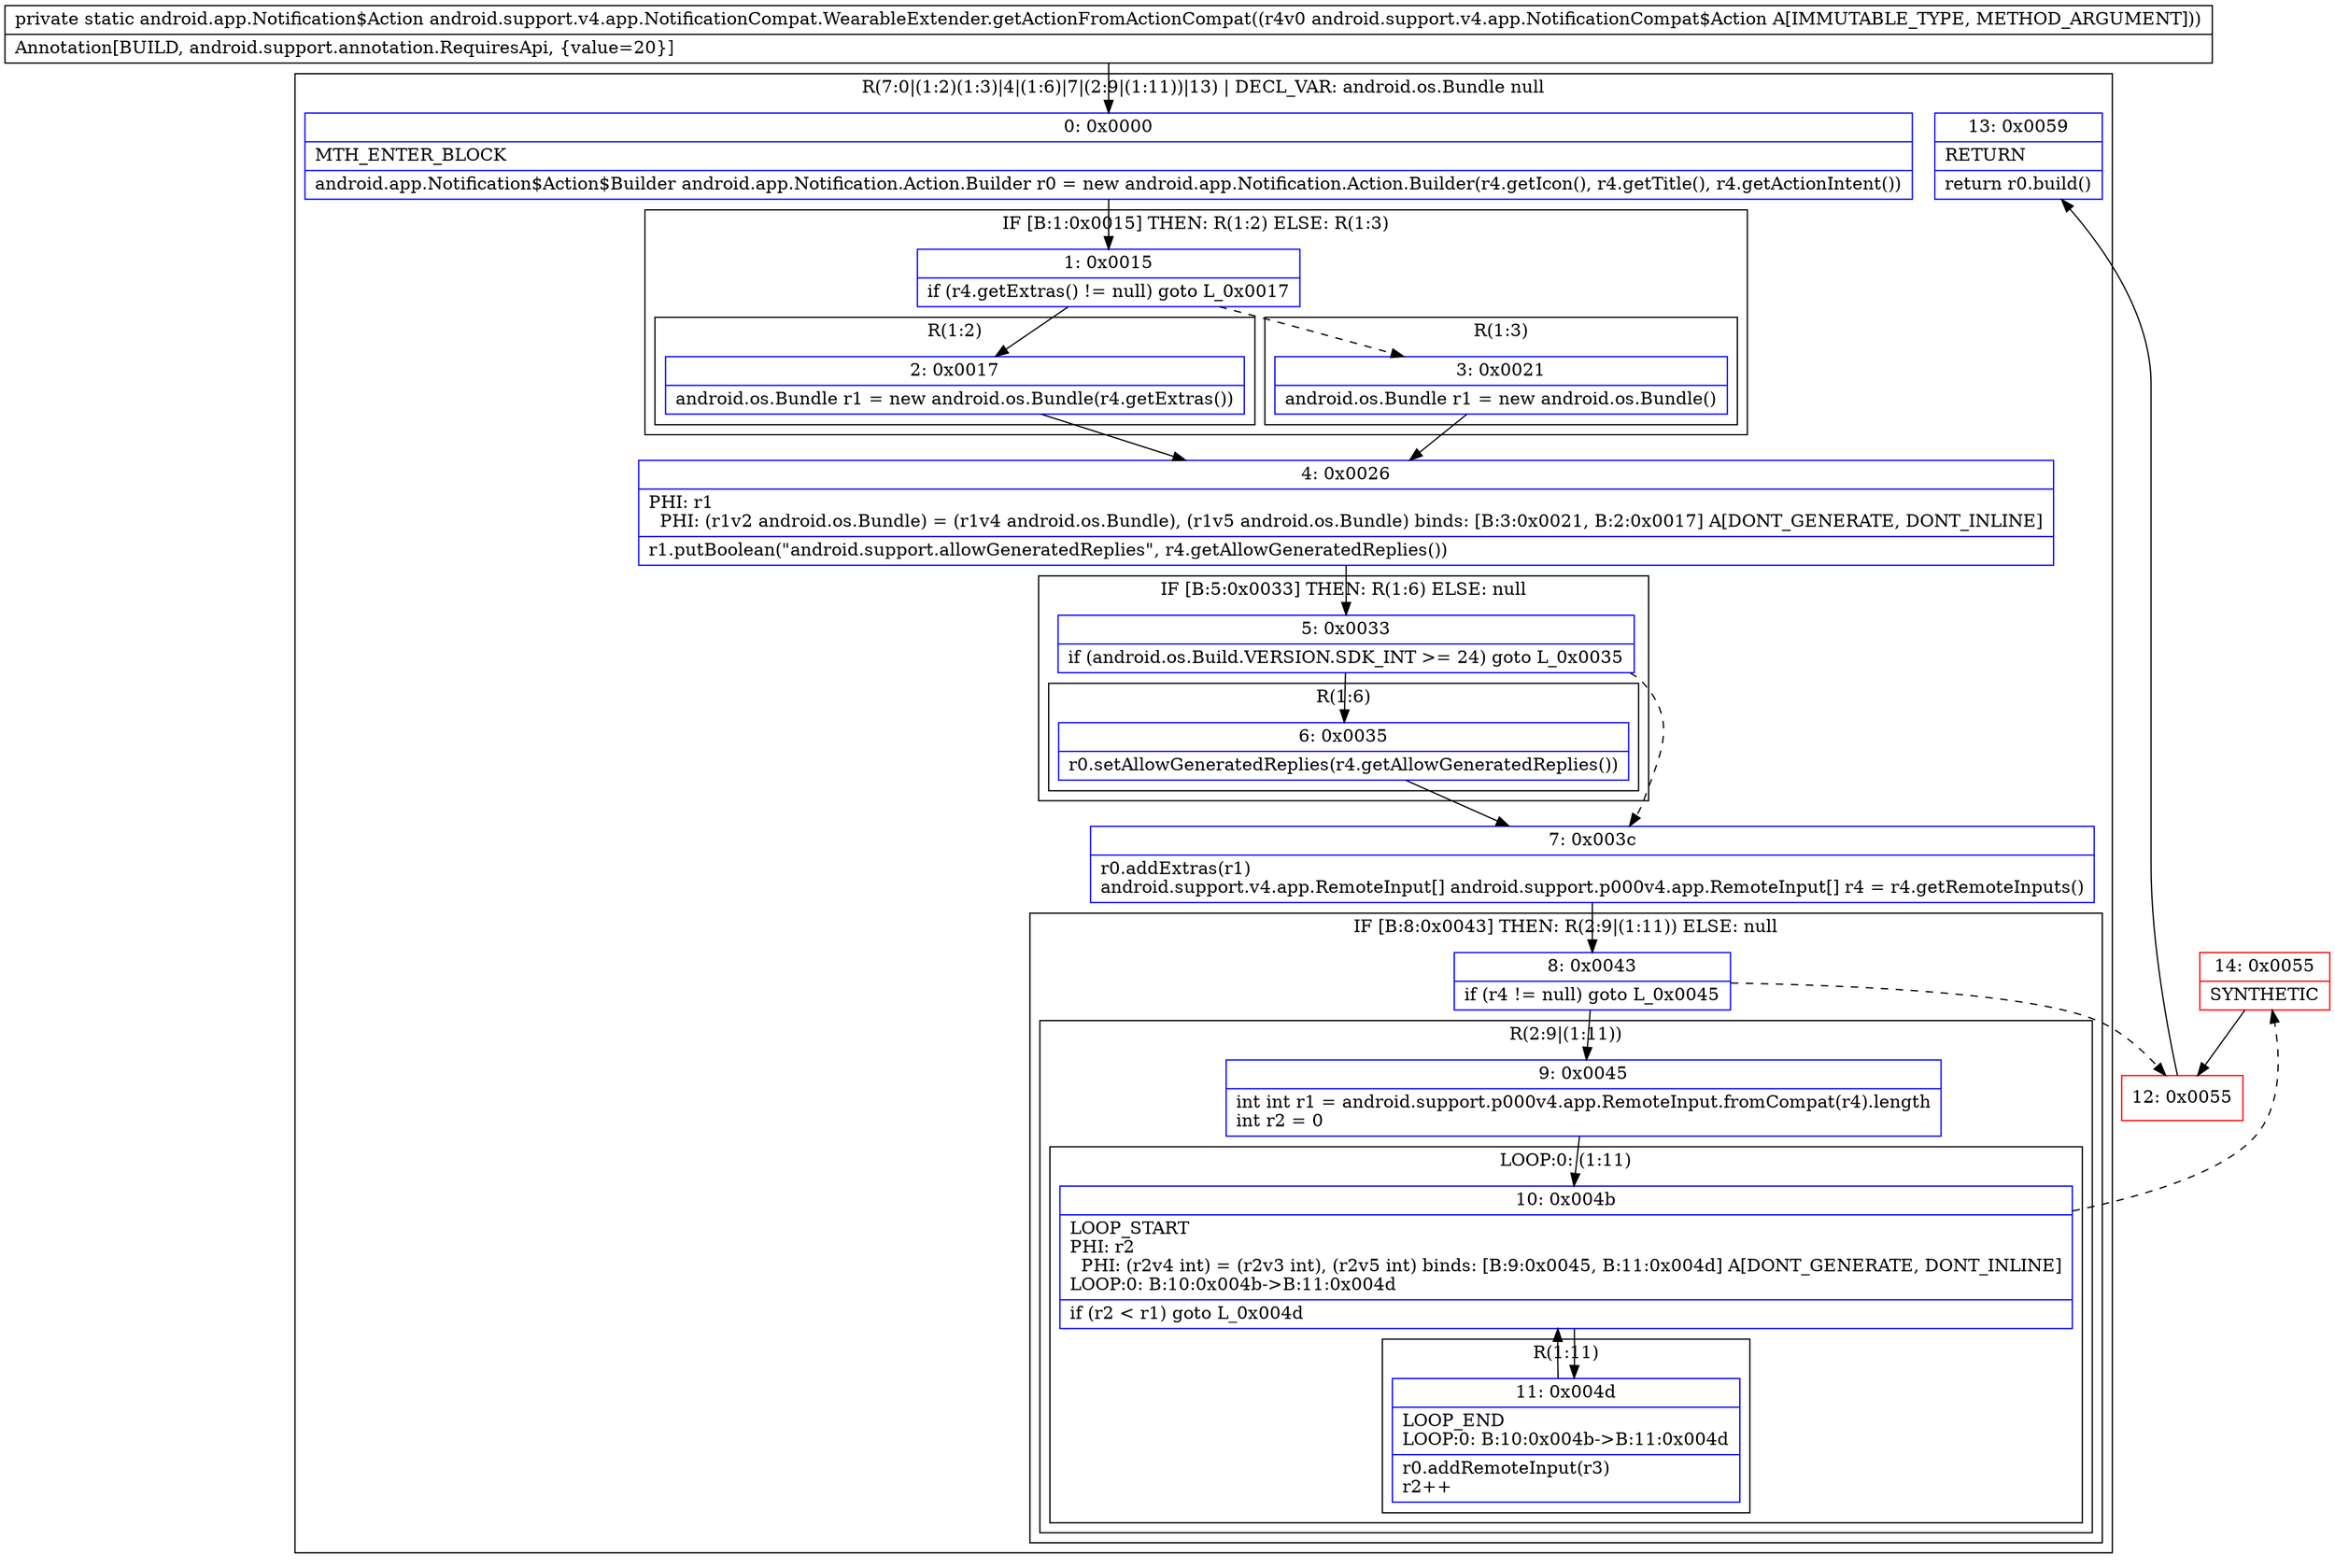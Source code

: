 digraph "CFG forandroid.support.v4.app.NotificationCompat.WearableExtender.getActionFromActionCompat(Landroid\/support\/v4\/app\/NotificationCompat$Action;)Landroid\/app\/Notification$Action;" {
subgraph cluster_Region_1796935180 {
label = "R(7:0|(1:2)(1:3)|4|(1:6)|7|(2:9|(1:11))|13) | DECL_VAR: android.os.Bundle null\l";
node [shape=record,color=blue];
Node_0 [shape=record,label="{0\:\ 0x0000|MTH_ENTER_BLOCK\l|android.app.Notification$Action$Builder android.app.Notification.Action.Builder r0 = new android.app.Notification.Action.Builder(r4.getIcon(), r4.getTitle(), r4.getActionIntent())\l}"];
subgraph cluster_IfRegion_1525032556 {
label = "IF [B:1:0x0015] THEN: R(1:2) ELSE: R(1:3)";
node [shape=record,color=blue];
Node_1 [shape=record,label="{1\:\ 0x0015|if (r4.getExtras() != null) goto L_0x0017\l}"];
subgraph cluster_Region_1824790143 {
label = "R(1:2)";
node [shape=record,color=blue];
Node_2 [shape=record,label="{2\:\ 0x0017|android.os.Bundle r1 = new android.os.Bundle(r4.getExtras())\l}"];
}
subgraph cluster_Region_1604061422 {
label = "R(1:3)";
node [shape=record,color=blue];
Node_3 [shape=record,label="{3\:\ 0x0021|android.os.Bundle r1 = new android.os.Bundle()\l}"];
}
}
Node_4 [shape=record,label="{4\:\ 0x0026|PHI: r1 \l  PHI: (r1v2 android.os.Bundle) = (r1v4 android.os.Bundle), (r1v5 android.os.Bundle) binds: [B:3:0x0021, B:2:0x0017] A[DONT_GENERATE, DONT_INLINE]\l|r1.putBoolean(\"android.support.allowGeneratedReplies\", r4.getAllowGeneratedReplies())\l}"];
subgraph cluster_IfRegion_280201424 {
label = "IF [B:5:0x0033] THEN: R(1:6) ELSE: null";
node [shape=record,color=blue];
Node_5 [shape=record,label="{5\:\ 0x0033|if (android.os.Build.VERSION.SDK_INT \>= 24) goto L_0x0035\l}"];
subgraph cluster_Region_2089116388 {
label = "R(1:6)";
node [shape=record,color=blue];
Node_6 [shape=record,label="{6\:\ 0x0035|r0.setAllowGeneratedReplies(r4.getAllowGeneratedReplies())\l}"];
}
}
Node_7 [shape=record,label="{7\:\ 0x003c|r0.addExtras(r1)\landroid.support.v4.app.RemoteInput[] android.support.p000v4.app.RemoteInput[] r4 = r4.getRemoteInputs()\l}"];
subgraph cluster_IfRegion_998366017 {
label = "IF [B:8:0x0043] THEN: R(2:9|(1:11)) ELSE: null";
node [shape=record,color=blue];
Node_8 [shape=record,label="{8\:\ 0x0043|if (r4 != null) goto L_0x0045\l}"];
subgraph cluster_Region_635623292 {
label = "R(2:9|(1:11))";
node [shape=record,color=blue];
Node_9 [shape=record,label="{9\:\ 0x0045|int int r1 = android.support.p000v4.app.RemoteInput.fromCompat(r4).length\lint r2 = 0\l}"];
subgraph cluster_LoopRegion_646624369 {
label = "LOOP:0: (1:11)";
node [shape=record,color=blue];
Node_10 [shape=record,label="{10\:\ 0x004b|LOOP_START\lPHI: r2 \l  PHI: (r2v4 int) = (r2v3 int), (r2v5 int) binds: [B:9:0x0045, B:11:0x004d] A[DONT_GENERATE, DONT_INLINE]\lLOOP:0: B:10:0x004b\-\>B:11:0x004d\l|if (r2 \< r1) goto L_0x004d\l}"];
subgraph cluster_Region_1602760379 {
label = "R(1:11)";
node [shape=record,color=blue];
Node_11 [shape=record,label="{11\:\ 0x004d|LOOP_END\lLOOP:0: B:10:0x004b\-\>B:11:0x004d\l|r0.addRemoteInput(r3)\lr2++\l}"];
}
}
}
}
Node_13 [shape=record,label="{13\:\ 0x0059|RETURN\l|return r0.build()\l}"];
}
Node_12 [shape=record,color=red,label="{12\:\ 0x0055}"];
Node_14 [shape=record,color=red,label="{14\:\ 0x0055|SYNTHETIC\l}"];
MethodNode[shape=record,label="{private static android.app.Notification$Action android.support.v4.app.NotificationCompat.WearableExtender.getActionFromActionCompat((r4v0 android.support.v4.app.NotificationCompat$Action A[IMMUTABLE_TYPE, METHOD_ARGUMENT]))  | Annotation[BUILD, android.support.annotation.RequiresApi, \{value=20\}]\l}"];
MethodNode -> Node_0;
Node_0 -> Node_1;
Node_1 -> Node_2;
Node_1 -> Node_3[style=dashed];
Node_2 -> Node_4;
Node_3 -> Node_4;
Node_4 -> Node_5;
Node_5 -> Node_6;
Node_5 -> Node_7[style=dashed];
Node_6 -> Node_7;
Node_7 -> Node_8;
Node_8 -> Node_9;
Node_8 -> Node_12[style=dashed];
Node_9 -> Node_10;
Node_10 -> Node_11;
Node_10 -> Node_14[style=dashed];
Node_11 -> Node_10;
Node_12 -> Node_13;
Node_14 -> Node_12;
}

